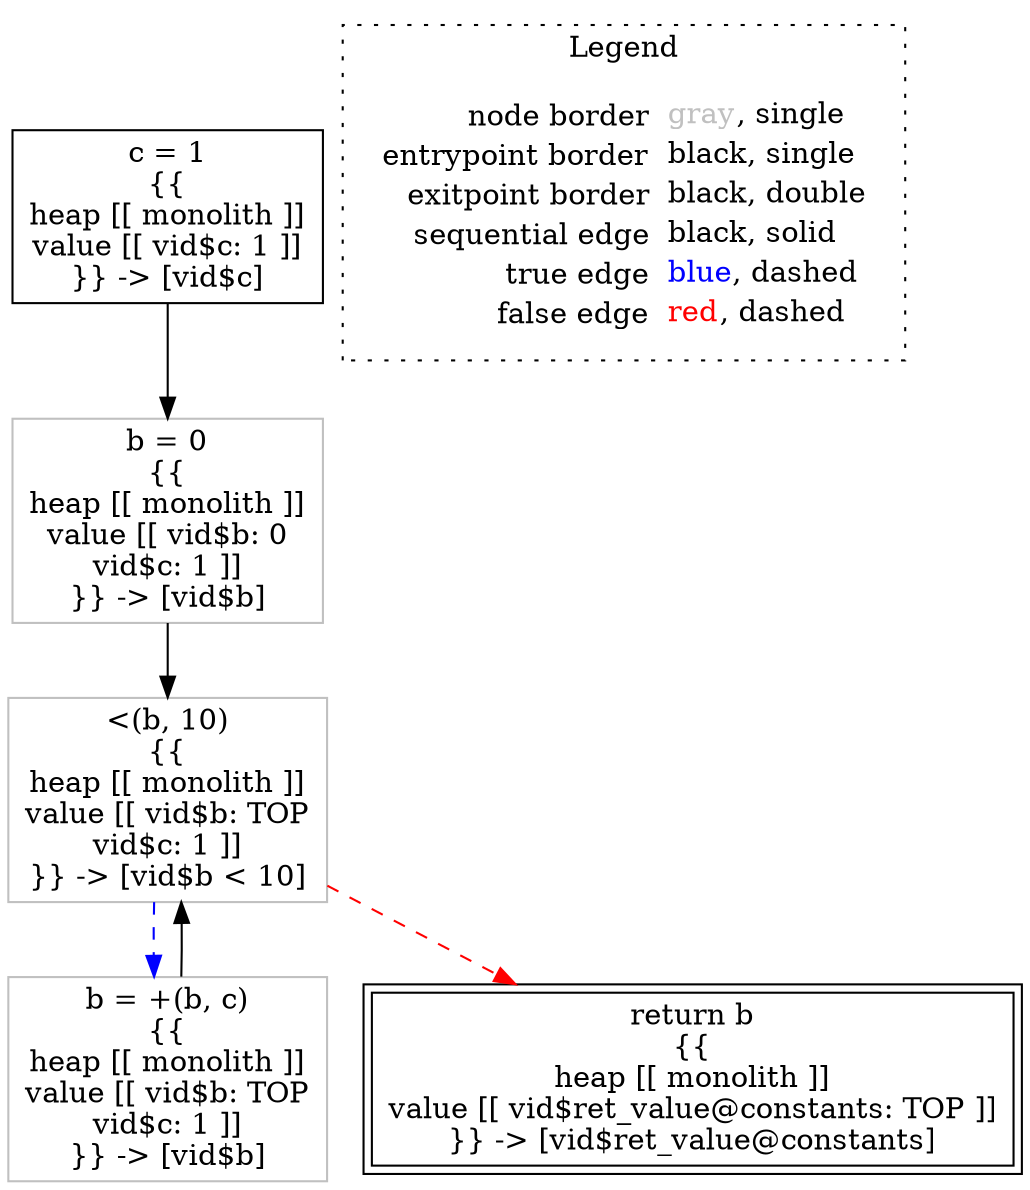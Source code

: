 digraph {
	"node0" [shape="rect",color="black",label=<c = 1<BR/>{{<BR/>heap [[ monolith ]]<BR/>value [[ vid$c: 1 ]]<BR/>}} -&gt; [vid$c]>];
	"node1" [shape="rect",color="gray",label=<b = +(b, c)<BR/>{{<BR/>heap [[ monolith ]]<BR/>value [[ vid$b: TOP<BR/>vid$c: 1 ]]<BR/>}} -&gt; [vid$b]>];
	"node2" [shape="rect",color="black",peripheries="2",label=<return b<BR/>{{<BR/>heap [[ monolith ]]<BR/>value [[ vid$ret_value@constants: TOP ]]<BR/>}} -&gt; [vid$ret_value@constants]>];
	"node3" [shape="rect",color="gray",label=<&lt;(b, 10)<BR/>{{<BR/>heap [[ monolith ]]<BR/>value [[ vid$b: TOP<BR/>vid$c: 1 ]]<BR/>}} -&gt; [vid$b &lt; 10]>];
	"node4" [shape="rect",color="gray",label=<b = 0<BR/>{{<BR/>heap [[ monolith ]]<BR/>value [[ vid$b: 0<BR/>vid$c: 1 ]]<BR/>}} -&gt; [vid$b]>];
	"node1" -> "node3" [color="black"];
	"node0" -> "node4" [color="black"];
	"node3" -> "node1" [color="blue",style="dashed"];
	"node3" -> "node2" [color="red",style="dashed"];
	"node4" -> "node3" [color="black"];
subgraph cluster_legend {
	label="Legend";
	style=dotted;
	node [shape=plaintext];
	"legend" [label=<<table border="0" cellpadding="2" cellspacing="0" cellborder="0"><tr><td align="right">node border&nbsp;</td><td align="left"><font color="gray">gray</font>, single</td></tr><tr><td align="right">entrypoint border&nbsp;</td><td align="left"><font color="black">black</font>, single</td></tr><tr><td align="right">exitpoint border&nbsp;</td><td align="left"><font color="black">black</font>, double</td></tr><tr><td align="right">sequential edge&nbsp;</td><td align="left"><font color="black">black</font>, solid</td></tr><tr><td align="right">true edge&nbsp;</td><td align="left"><font color="blue">blue</font>, dashed</td></tr><tr><td align="right">false edge&nbsp;</td><td align="left"><font color="red">red</font>, dashed</td></tr></table>>];
}

}
